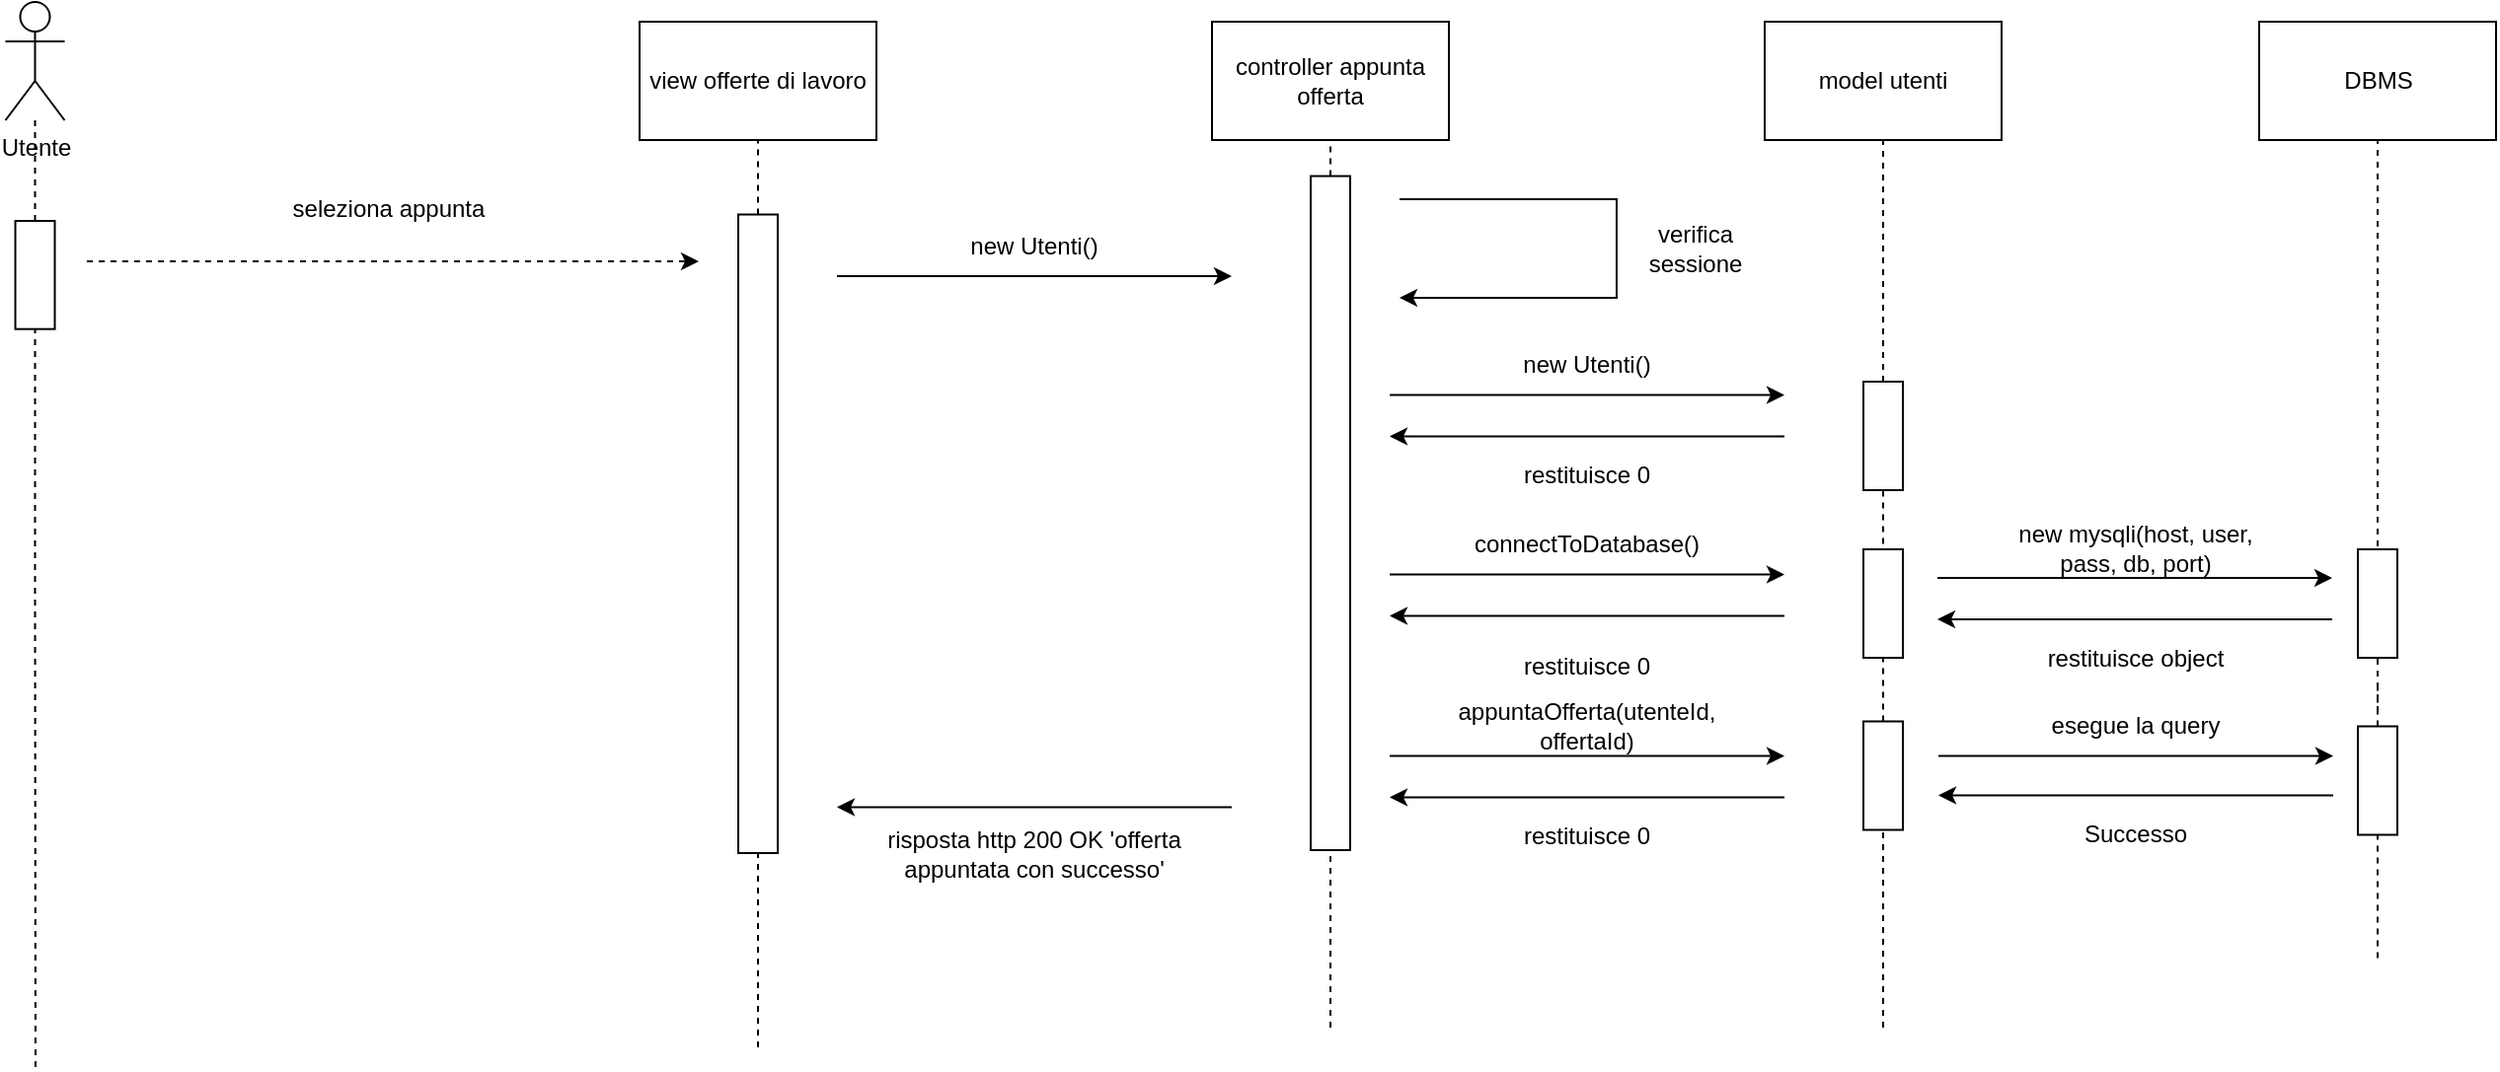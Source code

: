 <mxfile version="27.1.1">
  <diagram id="gwUhwwIQdEspnQJv_WbK" name="Pagina-1">
    <mxGraphModel dx="1699" dy="1652" grid="1" gridSize="10" guides="1" tooltips="1" connect="1" arrows="0" fold="1" page="1" pageScale="1" pageWidth="827" pageHeight="1169" math="0" shadow="0">
      <root>
        <mxCell id="0" />
        <mxCell id="1" parent="0" />
        <mxCell id="FgpJdpsvdST_ZWDqFQEa-1" value="Utente" style="shape=umlActor;verticalLabelPosition=bottom;verticalAlign=top;html=1;outlineConnect=0;" parent="1" vertex="1">
          <mxGeometry x="-351.25" y="-150" width="30" height="60" as="geometry" />
        </mxCell>
        <mxCell id="FgpJdpsvdST_ZWDqFQEa-4" value="" style="endArrow=none;dashed=1;html=1;rounded=0;" parent="1" source="WTWF-vKirUXl5wXtsg50-43" target="FgpJdpsvdST_ZWDqFQEa-1" edge="1">
          <mxGeometry width="50" height="50" relative="1" as="geometry">
            <mxPoint x="-336.25" y="611" as="sourcePoint" />
            <mxPoint x="-321.25" y="191" as="targetPoint" />
            <Array as="points" />
          </mxGeometry>
        </mxCell>
        <mxCell id="FgpJdpsvdST_ZWDqFQEa-5" value="controller appunta offerta" style="rounded=0;whiteSpace=wrap;html=1;" parent="1" vertex="1">
          <mxGeometry x="260" y="-140" width="120" height="60" as="geometry" />
        </mxCell>
        <mxCell id="FgpJdpsvdST_ZWDqFQEa-6" value="" style="endArrow=none;dashed=1;html=1;rounded=0;entryX=0.5;entryY=1;entryDx=0;entryDy=0;" parent="1" source="WTWF-vKirUXl5wXtsg50-3" target="FgpJdpsvdST_ZWDqFQEa-5" edge="1">
          <mxGeometry width="50" height="50" relative="1" as="geometry">
            <mxPoint x="320.001" y="99.375" as="sourcePoint" />
            <mxPoint x="320.001" y="76.25" as="targetPoint" />
          </mxGeometry>
        </mxCell>
        <mxCell id="FgpJdpsvdST_ZWDqFQEa-7" value="model utenti" style="rounded=0;whiteSpace=wrap;html=1;" parent="1" vertex="1">
          <mxGeometry x="540" y="-140" width="120" height="60" as="geometry" />
        </mxCell>
        <mxCell id="FgpJdpsvdST_ZWDqFQEa-10" value="" style="endArrow=none;dashed=1;html=1;rounded=0;entryX=0.5;entryY=1;entryDx=0;entryDy=0;" parent="1" source="WTWF-vKirUXl5wXtsg50-8" target="FgpJdpsvdST_ZWDqFQEa-7" edge="1">
          <mxGeometry width="50" height="50" relative="1" as="geometry">
            <mxPoint x="599.5" y="320" as="sourcePoint" />
            <mxPoint x="599.5" y="70" as="targetPoint" />
          </mxGeometry>
        </mxCell>
        <mxCell id="WTWF-vKirUXl5wXtsg50-2" value="seleziona appunta" style="text;html=1;align=center;verticalAlign=middle;whiteSpace=wrap;rounded=0;" parent="1" vertex="1">
          <mxGeometry x="-227.5" y="-60" width="140" height="30" as="geometry" />
        </mxCell>
        <mxCell id="WTWF-vKirUXl5wXtsg50-4" value="" style="endArrow=classic;html=1;rounded=0;" parent="1" edge="1">
          <mxGeometry width="50" height="50" relative="1" as="geometry">
            <mxPoint x="350" y="49.25" as="sourcePoint" />
            <mxPoint x="550" y="49.25" as="targetPoint" />
          </mxGeometry>
        </mxCell>
        <mxCell id="WTWF-vKirUXl5wXtsg50-5" value="new Utenti()" style="text;html=1;align=center;verticalAlign=middle;whiteSpace=wrap;rounded=0;" parent="1" vertex="1">
          <mxGeometry x="380" y="19.25" width="140" height="30" as="geometry" />
        </mxCell>
        <mxCell id="WTWF-vKirUXl5wXtsg50-6" value="" style="endArrow=classic;html=1;rounded=0;" parent="1" edge="1">
          <mxGeometry width="50" height="50" relative="1" as="geometry">
            <mxPoint x="550" y="70.25" as="sourcePoint" />
            <mxPoint x="350" y="70.25" as="targetPoint" />
          </mxGeometry>
        </mxCell>
        <mxCell id="WTWF-vKirUXl5wXtsg50-7" value="restituisce 0" style="text;html=1;align=center;verticalAlign=middle;whiteSpace=wrap;rounded=0;" parent="1" vertex="1">
          <mxGeometry x="380" y="75.25" width="140" height="30" as="geometry" />
        </mxCell>
        <mxCell id="WTWF-vKirUXl5wXtsg50-9" value="" style="endArrow=none;dashed=1;html=1;rounded=0;" parent="1" source="WTWF-vKirUXl5wXtsg50-21" target="WTWF-vKirUXl5wXtsg50-8" edge="1">
          <mxGeometry width="50" height="50" relative="1" as="geometry">
            <mxPoint x="600" y="630" as="sourcePoint" />
            <mxPoint x="599.5" y="70" as="targetPoint" />
          </mxGeometry>
        </mxCell>
        <mxCell id="WTWF-vKirUXl5wXtsg50-8" value="" style="rounded=0;whiteSpace=wrap;html=1;rotation=90;" parent="1" vertex="1">
          <mxGeometry x="572.5" y="60" width="55" height="20" as="geometry" />
        </mxCell>
        <mxCell id="WTWF-vKirUXl5wXtsg50-12" value="" style="endArrow=classic;html=1;rounded=0;" parent="1" edge="1">
          <mxGeometry width="50" height="50" relative="1" as="geometry">
            <mxPoint x="350" y="140.25" as="sourcePoint" />
            <mxPoint x="550" y="140.25" as="targetPoint" />
          </mxGeometry>
        </mxCell>
        <mxCell id="WTWF-vKirUXl5wXtsg50-13" value="connectToDatabase()" style="text;html=1;align=center;verticalAlign=middle;whiteSpace=wrap;rounded=0;" parent="1" vertex="1">
          <mxGeometry x="380" y="110.25" width="140" height="30" as="geometry" />
        </mxCell>
        <mxCell id="WTWF-vKirUXl5wXtsg50-14" value="" style="endArrow=classic;html=1;rounded=0;" parent="1" edge="1">
          <mxGeometry width="50" height="50" relative="1" as="geometry">
            <mxPoint x="550" y="161.25" as="sourcePoint" />
            <mxPoint x="350" y="161.25" as="targetPoint" />
          </mxGeometry>
        </mxCell>
        <mxCell id="WTWF-vKirUXl5wXtsg50-15" value="restituisce 0" style="text;html=1;align=center;verticalAlign=middle;whiteSpace=wrap;rounded=0;" parent="1" vertex="1">
          <mxGeometry x="380" y="172.25" width="140" height="30" as="geometry" />
        </mxCell>
        <mxCell id="WTWF-vKirUXl5wXtsg50-16" value="" style="rounded=0;whiteSpace=wrap;html=1;rotation=90;" parent="1" vertex="1">
          <mxGeometry x="572.5" y="145" width="55" height="20" as="geometry" />
        </mxCell>
        <mxCell id="WTWF-vKirUXl5wXtsg50-17" value="" style="endArrow=classic;html=1;rounded=0;" parent="1" edge="1">
          <mxGeometry width="50" height="50" relative="1" as="geometry">
            <mxPoint x="350" y="232.25" as="sourcePoint" />
            <mxPoint x="550" y="232.25" as="targetPoint" />
          </mxGeometry>
        </mxCell>
        <mxCell id="WTWF-vKirUXl5wXtsg50-18" value="appuntaOfferta(utenteId, offertaId)" style="text;html=1;align=center;verticalAlign=middle;whiteSpace=wrap;rounded=0;" parent="1" vertex="1">
          <mxGeometry x="380" y="202.25" width="140" height="30" as="geometry" />
        </mxCell>
        <mxCell id="WTWF-vKirUXl5wXtsg50-19" value="" style="endArrow=classic;html=1;rounded=0;" parent="1" edge="1">
          <mxGeometry width="50" height="50" relative="1" as="geometry">
            <mxPoint x="550" y="253.25" as="sourcePoint" />
            <mxPoint x="350" y="253.25" as="targetPoint" />
          </mxGeometry>
        </mxCell>
        <mxCell id="WTWF-vKirUXl5wXtsg50-20" value="restituisce 0" style="text;html=1;align=center;verticalAlign=middle;whiteSpace=wrap;rounded=0;" parent="1" vertex="1">
          <mxGeometry x="380" y="258.25" width="140" height="30" as="geometry" />
        </mxCell>
        <mxCell id="WTWF-vKirUXl5wXtsg50-36" value="view offerte di lavoro" style="rounded=0;whiteSpace=wrap;html=1;" parent="1" vertex="1">
          <mxGeometry x="-30" y="-140" width="120" height="60" as="geometry" />
        </mxCell>
        <mxCell id="WTWF-vKirUXl5wXtsg50-37" value="" style="endArrow=none;dashed=1;html=1;rounded=0;entryX=0.5;entryY=1;entryDx=0;entryDy=0;" parent="1" source="WTWF-vKirUXl5wXtsg50-57" target="WTWF-vKirUXl5wXtsg50-36" edge="1">
          <mxGeometry width="50" height="50" relative="1" as="geometry">
            <mxPoint x="30" y="620" as="sourcePoint" />
            <mxPoint x="29.5" y="80" as="targetPoint" />
          </mxGeometry>
        </mxCell>
        <mxCell id="WTWF-vKirUXl5wXtsg50-44" value="" style="endArrow=none;dashed=1;html=1;rounded=0;" parent="1" target="WTWF-vKirUXl5wXtsg50-43" edge="1">
          <mxGeometry width="50" height="50" relative="1" as="geometry">
            <mxPoint x="-336" y="390" as="sourcePoint" />
            <mxPoint x="-336.25" y="81" as="targetPoint" />
            <Array as="points">
              <mxPoint x="-336.25" y="151" />
            </Array>
          </mxGeometry>
        </mxCell>
        <mxCell id="WTWF-vKirUXl5wXtsg50-43" value="" style="rounded=0;whiteSpace=wrap;html=1;rotation=90;" parent="1" vertex="1">
          <mxGeometry x="-363.65" y="-21.58" width="54.83" height="20" as="geometry" />
        </mxCell>
        <mxCell id="WTWF-vKirUXl5wXtsg50-58" value="" style="endArrow=classic;html=1;rounded=0;" parent="1" edge="1">
          <mxGeometry width="50" height="50" relative="1" as="geometry">
            <mxPoint x="355" y="-50" as="sourcePoint" />
            <mxPoint x="355" as="targetPoint" />
            <Array as="points">
              <mxPoint x="465" y="-50" />
              <mxPoint x="465" y="-30" />
              <mxPoint x="465" />
            </Array>
          </mxGeometry>
        </mxCell>
        <mxCell id="WTWF-vKirUXl5wXtsg50-59" value="verifica sessione" style="text;html=1;align=center;verticalAlign=middle;whiteSpace=wrap;rounded=0;" parent="1" vertex="1">
          <mxGeometry x="465" y="-40" width="80" height="30" as="geometry" />
        </mxCell>
        <mxCell id="WTWF-vKirUXl5wXtsg50-60" value="" style="endArrow=none;dashed=1;html=1;rounded=0;" parent="1" target="WTWF-vKirUXl5wXtsg50-3" edge="1">
          <mxGeometry width="50" height="50" relative="1" as="geometry">
            <mxPoint x="320" y="370" as="sourcePoint" />
            <mxPoint x="320" y="-80" as="targetPoint" />
          </mxGeometry>
        </mxCell>
        <mxCell id="WTWF-vKirUXl5wXtsg50-71" value="" style="endArrow=none;dashed=1;html=1;rounded=0;" parent="1" target="WTWF-vKirUXl5wXtsg50-57" edge="1">
          <mxGeometry width="50" height="50" relative="1" as="geometry">
            <mxPoint x="30" y="380" as="sourcePoint" />
            <mxPoint x="30" y="-80" as="targetPoint" />
          </mxGeometry>
        </mxCell>
        <mxCell id="WTWF-vKirUXl5wXtsg50-57" value="" style="rounded=0;whiteSpace=wrap;html=1;rotation=90;" parent="1" vertex="1">
          <mxGeometry x="-131.87" y="109.63" width="323.75" height="20" as="geometry" />
        </mxCell>
        <mxCell id="WTWF-vKirUXl5wXtsg50-75" value="" style="endArrow=none;dashed=1;html=1;rounded=0;" parent="1" target="WTWF-vKirUXl5wXtsg50-21" edge="1">
          <mxGeometry width="50" height="50" relative="1" as="geometry">
            <mxPoint x="600" y="370" as="sourcePoint" />
            <mxPoint x="600" y="273" as="targetPoint" />
          </mxGeometry>
        </mxCell>
        <mxCell id="WTWF-vKirUXl5wXtsg50-21" value="" style="rounded=0;whiteSpace=wrap;html=1;rotation=90;" parent="1" vertex="1">
          <mxGeometry x="572.5" y="232.25" width="55" height="20" as="geometry" />
        </mxCell>
        <mxCell id="WTWF-vKirUXl5wXtsg50-99" value="" style="html=1;labelBackgroundColor=#ffffff;startArrow=none;startFill=0;startSize=6;endArrow=classic;endFill=1;endSize=6;jettySize=auto;orthogonalLoop=1;strokeWidth=1;dashed=1;fontSize=14;rounded=0;" parent="1" edge="1">
          <mxGeometry width="60" height="60" relative="1" as="geometry">
            <mxPoint x="-310" y="-18.5" as="sourcePoint" />
            <mxPoint y="-18.5" as="targetPoint" />
          </mxGeometry>
        </mxCell>
        <mxCell id="WTWF-vKirUXl5wXtsg50-100" value="" style="endArrow=none;dashed=1;html=1;rounded=0;entryX=0.5;entryY=1;entryDx=0;entryDy=0;" parent="1" target="WTWF-vKirUXl5wXtsg50-3" edge="1">
          <mxGeometry width="50" height="50" relative="1" as="geometry">
            <mxPoint x="320.001" y="99.375" as="sourcePoint" />
            <mxPoint x="320" y="-80" as="targetPoint" />
          </mxGeometry>
        </mxCell>
        <mxCell id="WTWF-vKirUXl5wXtsg50-3" value="" style="rounded=0;whiteSpace=wrap;html=1;rotation=90;" parent="1" vertex="1">
          <mxGeometry x="149.13" y="99.14" width="341.73" height="20" as="geometry" />
        </mxCell>
        <mxCell id="WTWF-vKirUXl5wXtsg50-101" value="" style="endArrow=classic;html=1;rounded=0;" parent="1" edge="1">
          <mxGeometry width="50" height="50" relative="1" as="geometry">
            <mxPoint x="270" y="258.25" as="sourcePoint" />
            <mxPoint x="70" y="258.25" as="targetPoint" />
          </mxGeometry>
        </mxCell>
        <mxCell id="WTWF-vKirUXl5wXtsg50-102" value="risposta http 200 OK &#39;offerta appuntata con successo&#39;" style="text;html=1;align=center;verticalAlign=middle;whiteSpace=wrap;rounded=0;" parent="1" vertex="1">
          <mxGeometry x="80" y="263.25" width="180" height="36.75" as="geometry" />
        </mxCell>
        <mxCell id="WTWF-vKirUXl5wXtsg50-103" value="" style="endArrow=classic;html=1;rounded=0;" parent="1" edge="1">
          <mxGeometry width="50" height="50" relative="1" as="geometry">
            <mxPoint x="70" y="-11" as="sourcePoint" />
            <mxPoint x="270" y="-11" as="targetPoint" />
          </mxGeometry>
        </mxCell>
        <mxCell id="WTWF-vKirUXl5wXtsg50-104" value="new Utenti()" style="text;html=1;align=center;verticalAlign=middle;whiteSpace=wrap;rounded=0;" parent="1" vertex="1">
          <mxGeometry x="100" y="-41" width="140" height="30" as="geometry" />
        </mxCell>
        <mxCell id="sYAb4f9Gd9JQ_4UhNOVj-1" value="DBMS" style="rounded=0;whiteSpace=wrap;html=1;" vertex="1" parent="1">
          <mxGeometry x="790.5" y="-140" width="120" height="60" as="geometry" />
        </mxCell>
        <mxCell id="sYAb4f9Gd9JQ_4UhNOVj-2" value="" style="endArrow=none;dashed=1;html=1;rounded=0;entryX=0.5;entryY=1;entryDx=0;entryDy=0;" edge="1" parent="1" target="sYAb4f9Gd9JQ_4UhNOVj-1">
          <mxGeometry width="50" height="50" relative="1" as="geometry">
            <mxPoint x="850.5" y="210" as="sourcePoint" />
            <mxPoint x="850" y="70" as="targetPoint" />
          </mxGeometry>
        </mxCell>
        <mxCell id="sYAb4f9Gd9JQ_4UhNOVj-3" value="" style="endArrow=none;dashed=1;html=1;rounded=0;" edge="1" parent="1" source="sYAb4f9Gd9JQ_4UhNOVj-10">
          <mxGeometry width="50" height="50" relative="1" as="geometry">
            <mxPoint x="850.5" y="630" as="sourcePoint" />
            <mxPoint x="850.5" y="193.5" as="targetPoint" />
          </mxGeometry>
        </mxCell>
        <mxCell id="sYAb4f9Gd9JQ_4UhNOVj-4" value="" style="rounded=0;whiteSpace=wrap;html=1;rotation=90;" vertex="1" parent="1">
          <mxGeometry x="823" y="145" width="55" height="20" as="geometry" />
        </mxCell>
        <mxCell id="sYAb4f9Gd9JQ_4UhNOVj-5" value="" style="endArrow=classic;html=1;rounded=0;" edge="1" parent="1">
          <mxGeometry width="50" height="50" relative="1" as="geometry">
            <mxPoint x="627.5" y="142" as="sourcePoint" />
            <mxPoint x="827.5" y="142" as="targetPoint" />
          </mxGeometry>
        </mxCell>
        <mxCell id="sYAb4f9Gd9JQ_4UhNOVj-6" value="new mysqli(host, user, pass, db, port)" style="text;html=1;align=center;verticalAlign=middle;whiteSpace=wrap;rounded=0;" vertex="1" parent="1">
          <mxGeometry x="657.5" y="112" width="140" height="30" as="geometry" />
        </mxCell>
        <mxCell id="sYAb4f9Gd9JQ_4UhNOVj-7" value="" style="endArrow=classic;html=1;rounded=0;" edge="1" parent="1">
          <mxGeometry width="50" height="50" relative="1" as="geometry">
            <mxPoint x="827.5" y="163" as="sourcePoint" />
            <mxPoint x="627.5" y="163" as="targetPoint" />
          </mxGeometry>
        </mxCell>
        <mxCell id="sYAb4f9Gd9JQ_4UhNOVj-8" value="restituisce object" style="text;html=1;align=center;verticalAlign=middle;whiteSpace=wrap;rounded=0;" vertex="1" parent="1">
          <mxGeometry x="657.5" y="168" width="140" height="30" as="geometry" />
        </mxCell>
        <mxCell id="sYAb4f9Gd9JQ_4UhNOVj-9" value="" style="endArrow=none;dashed=1;html=1;rounded=0;" edge="1" parent="1" target="sYAb4f9Gd9JQ_4UhNOVj-10">
          <mxGeometry width="50" height="50" relative="1" as="geometry">
            <mxPoint x="850.5" y="334.75" as="sourcePoint" />
            <mxPoint x="850.5" y="-281.75" as="targetPoint" />
          </mxGeometry>
        </mxCell>
        <mxCell id="sYAb4f9Gd9JQ_4UhNOVj-10" value="" style="rounded=0;whiteSpace=wrap;html=1;rotation=90;" vertex="1" parent="1">
          <mxGeometry x="823" y="234.75" width="55" height="20" as="geometry" />
        </mxCell>
        <mxCell id="sYAb4f9Gd9JQ_4UhNOVj-15" value="" style="endArrow=classic;html=1;rounded=0;" edge="1" parent="1">
          <mxGeometry width="50" height="50" relative="1" as="geometry">
            <mxPoint x="628" y="232.25" as="sourcePoint" />
            <mxPoint x="828" y="232.25" as="targetPoint" />
          </mxGeometry>
        </mxCell>
        <mxCell id="sYAb4f9Gd9JQ_4UhNOVj-16" value="esegue la query" style="text;html=1;align=center;verticalAlign=middle;whiteSpace=wrap;rounded=0;" vertex="1" parent="1">
          <mxGeometry x="658" y="202.25" width="140" height="30" as="geometry" />
        </mxCell>
        <mxCell id="sYAb4f9Gd9JQ_4UhNOVj-17" value="" style="endArrow=classic;html=1;rounded=0;" edge="1" parent="1">
          <mxGeometry width="50" height="50" relative="1" as="geometry">
            <mxPoint x="828" y="252.25" as="sourcePoint" />
            <mxPoint x="628" y="252.25" as="targetPoint" />
          </mxGeometry>
        </mxCell>
        <mxCell id="sYAb4f9Gd9JQ_4UhNOVj-18" value="Successo" style="text;html=1;align=center;verticalAlign=middle;whiteSpace=wrap;rounded=0;" vertex="1" parent="1">
          <mxGeometry x="658" y="257.25" width="140" height="30" as="geometry" />
        </mxCell>
      </root>
    </mxGraphModel>
  </diagram>
</mxfile>
